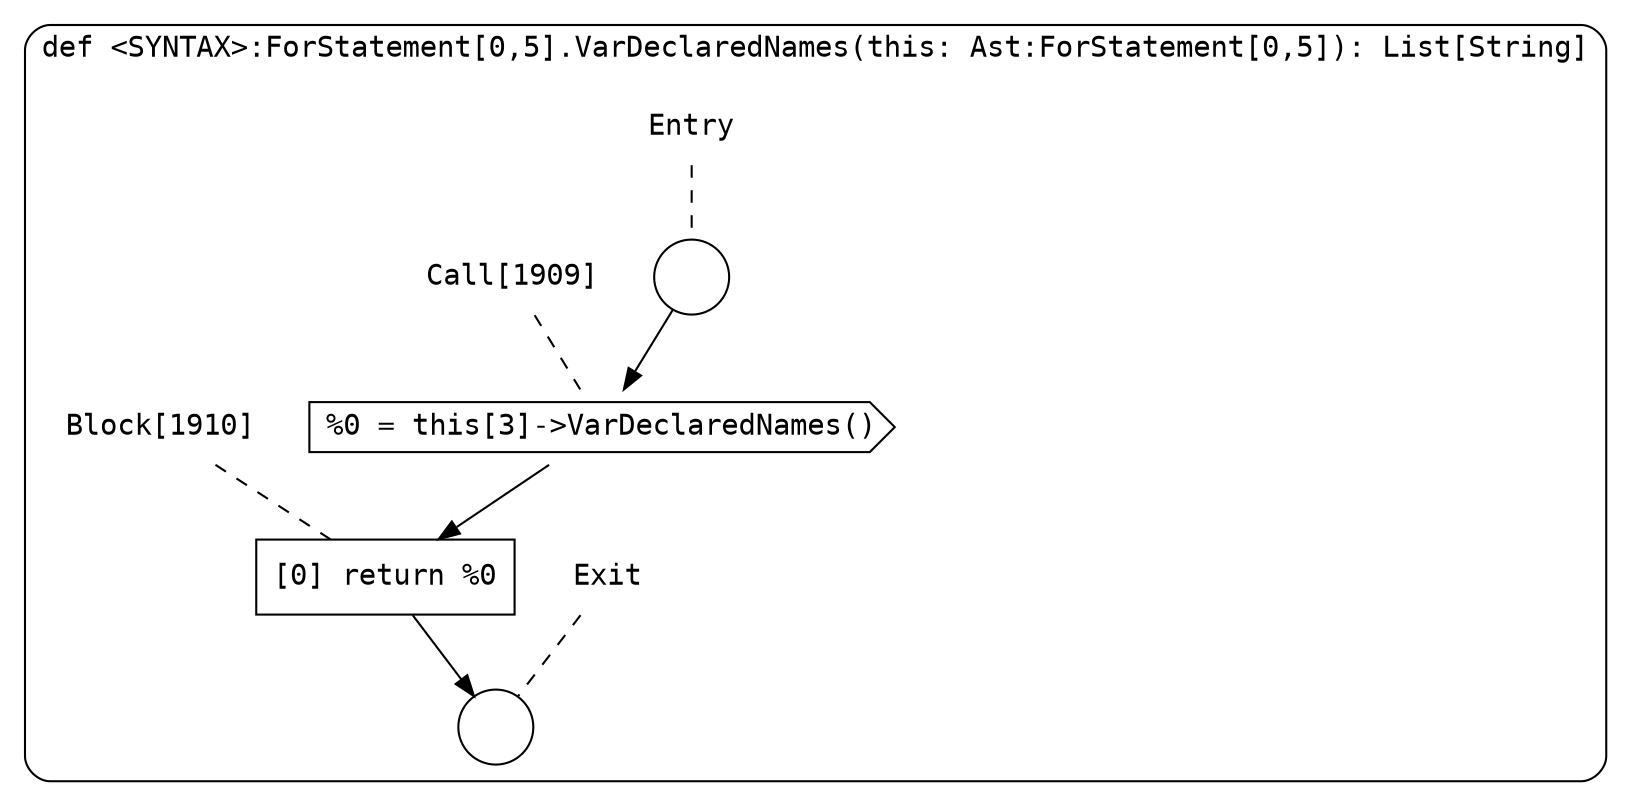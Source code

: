 digraph {
  graph [fontname = "Consolas"]
  node [fontname = "Consolas"]
  edge [fontname = "Consolas"]
  subgraph cluster339 {
    label = "def <SYNTAX>:ForStatement[0,5].VarDeclaredNames(this: Ast:ForStatement[0,5]): List[String]"
    style = rounded
    cluster339_entry_name [shape=none, label=<<font color="black">Entry</font>>]
    cluster339_entry_name -> cluster339_entry [arrowhead=none, color="black", style=dashed]
    cluster339_entry [shape=circle label=" " color="black" fillcolor="white" style=filled]
    cluster339_entry -> node1909 [color="black"]
    cluster339_exit_name [shape=none, label=<<font color="black">Exit</font>>]
    cluster339_exit_name -> cluster339_exit [arrowhead=none, color="black", style=dashed]
    cluster339_exit [shape=circle label=" " color="black" fillcolor="white" style=filled]
    node1909_name [shape=none, label=<<font color="black">Call[1909]</font>>]
    node1909_name -> node1909 [arrowhead=none, color="black", style=dashed]
    node1909 [shape=cds, label=<<font color="black">%0 = this[3]-&gt;VarDeclaredNames()</font>> color="black" fillcolor="white", style=filled]
    node1909 -> node1910 [color="black"]
    node1910_name [shape=none, label=<<font color="black">Block[1910]</font>>]
    node1910_name -> node1910 [arrowhead=none, color="black", style=dashed]
    node1910 [shape=box, label=<<font color="black">[0] return %0<BR ALIGN="LEFT"/></font>> color="black" fillcolor="white", style=filled]
    node1910 -> cluster339_exit [color="black"]
  }
}